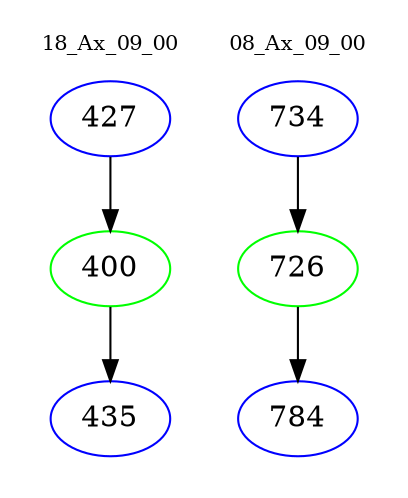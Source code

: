 digraph{
subgraph cluster_0 {
color = white
label = "18_Ax_09_00";
fontsize=10;
T0_427 [label="427", color="blue"]
T0_427 -> T0_400 [color="black"]
T0_400 [label="400", color="green"]
T0_400 -> T0_435 [color="black"]
T0_435 [label="435", color="blue"]
}
subgraph cluster_1 {
color = white
label = "08_Ax_09_00";
fontsize=10;
T1_734 [label="734", color="blue"]
T1_734 -> T1_726 [color="black"]
T1_726 [label="726", color="green"]
T1_726 -> T1_784 [color="black"]
T1_784 [label="784", color="blue"]
}
}
